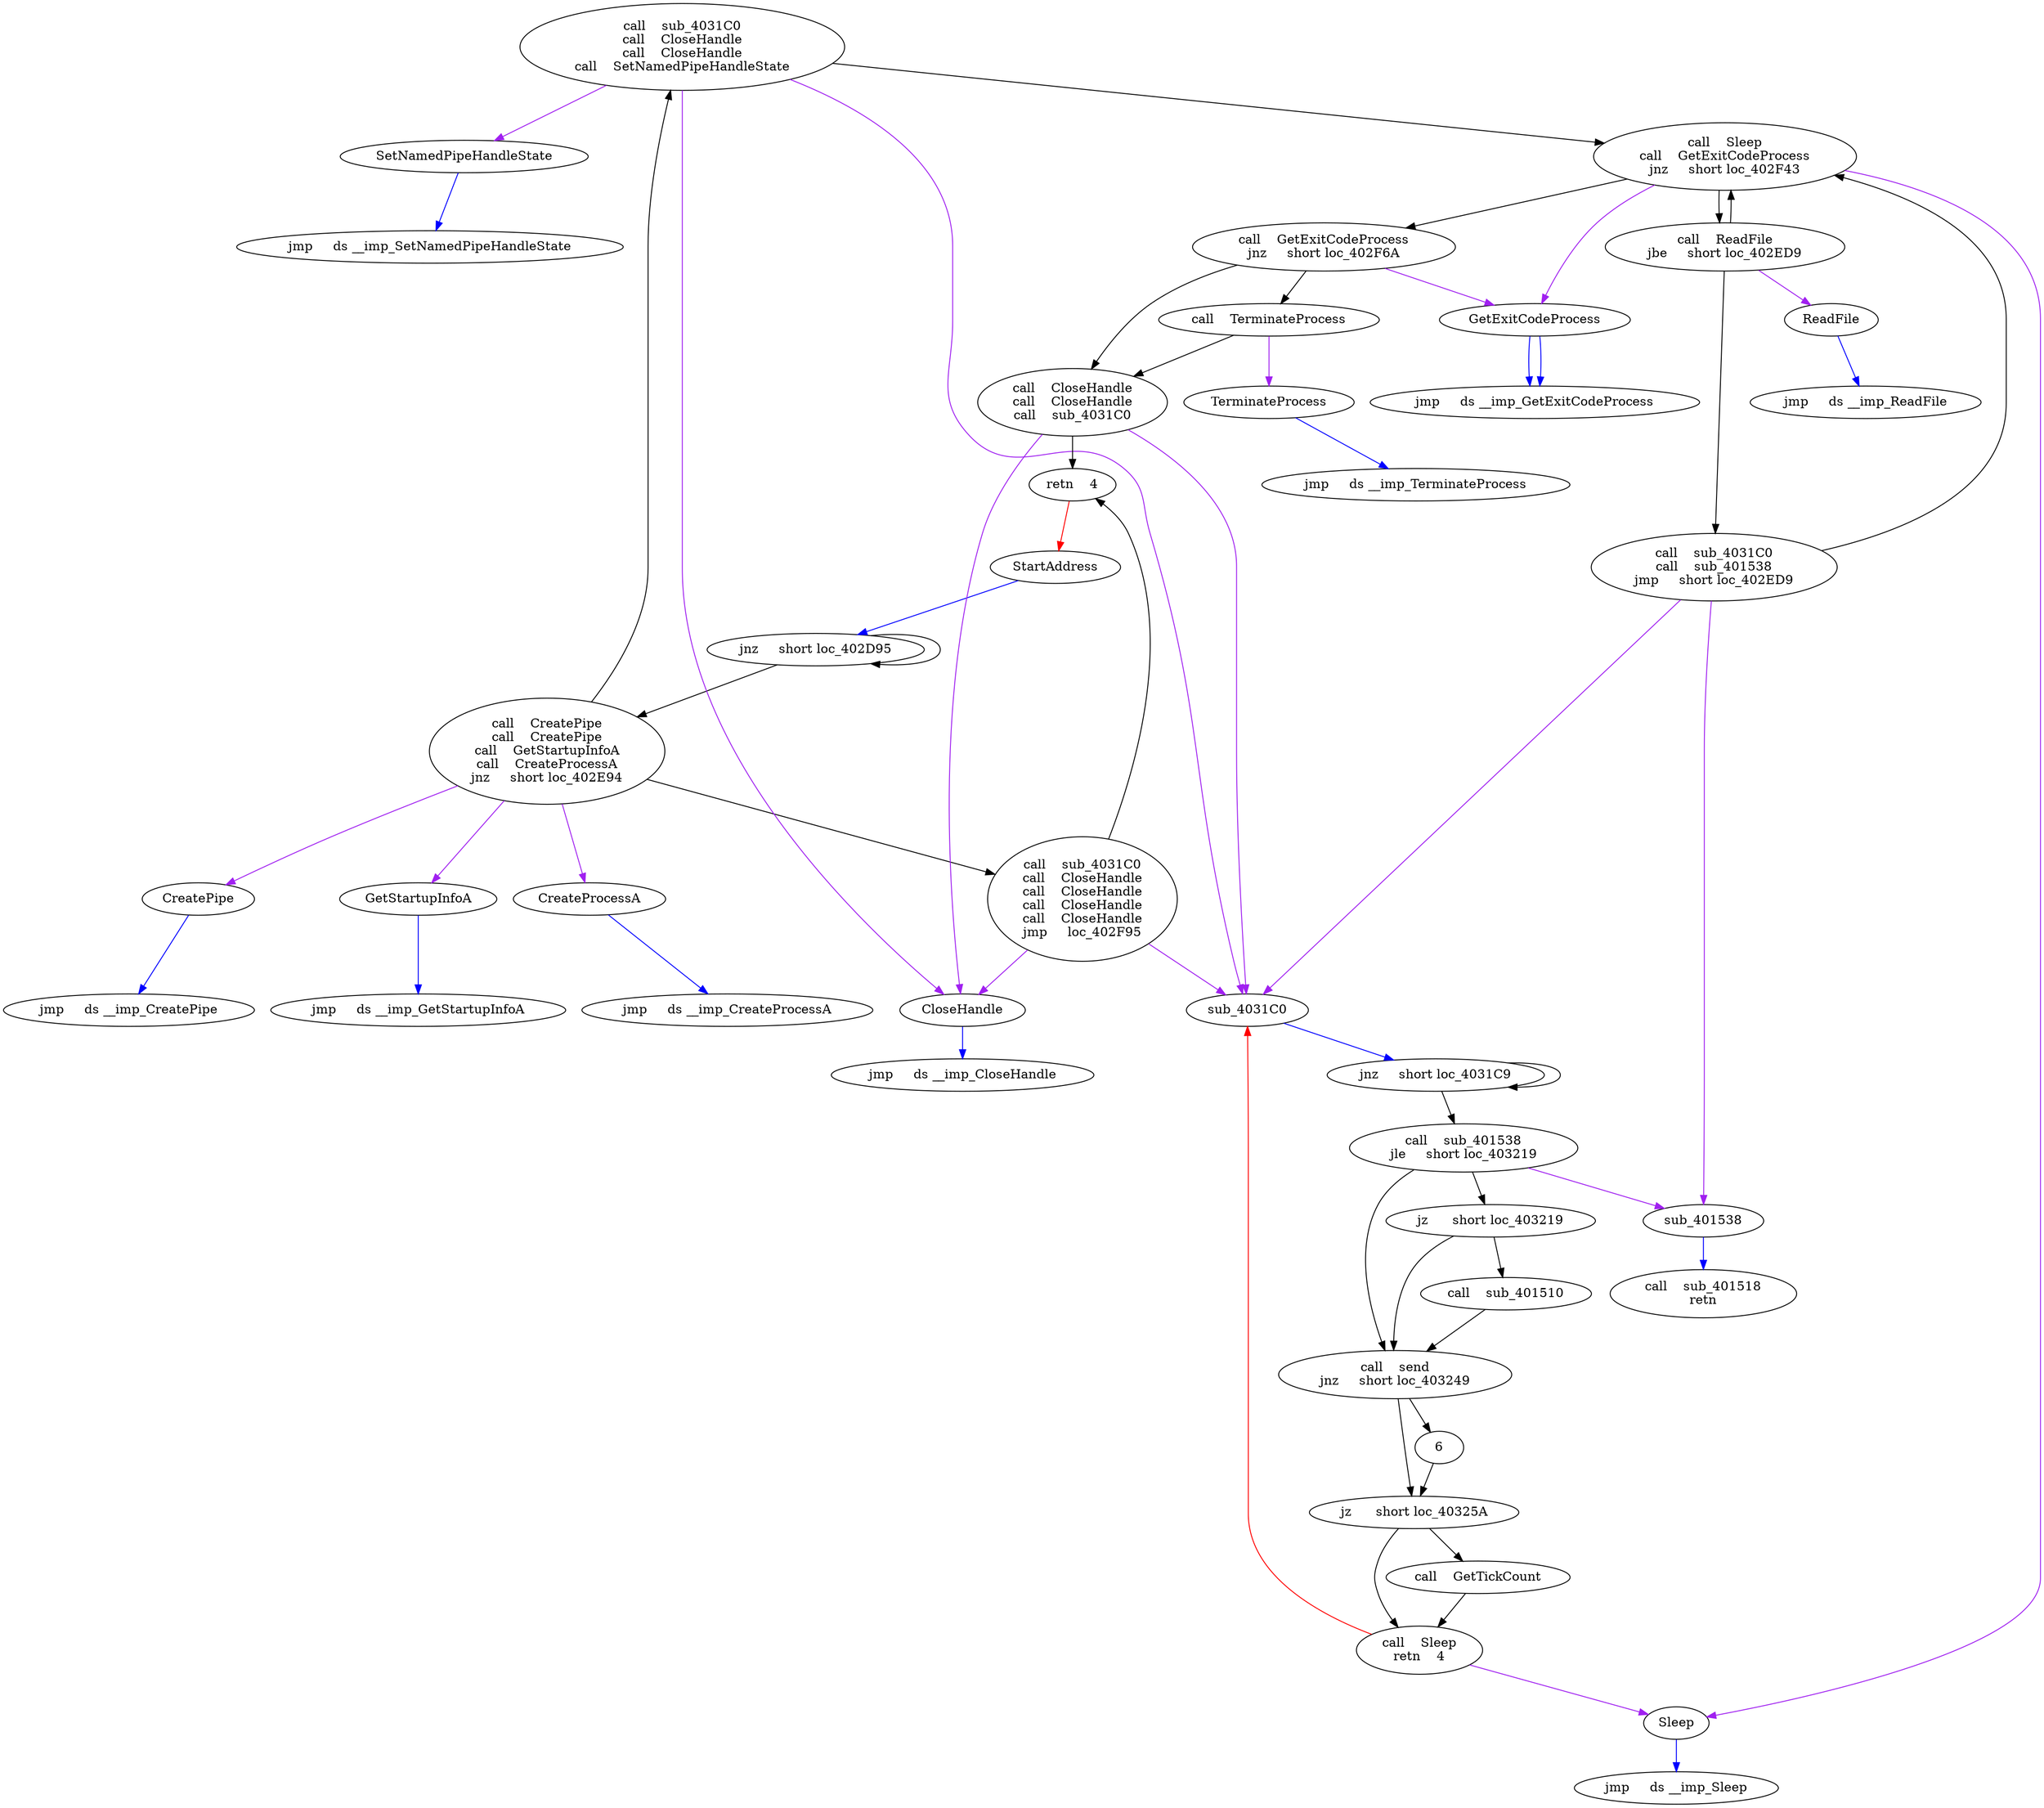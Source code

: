 digraph {
	subgraph SetNamedPipeHandleState {
		SetNamedPipeHandleState -> "jmp     ds __imp_SetNamedPipeHandleState
"		 [color=blue];
	}
	subgraph StartAddress {
		StartAddress -> "jnz     short loc_402D95
"		 [color=blue];
		"jnz     short loc_402D95
" -> "jnz     short loc_402D95
";
		"jnz     short loc_402D95
" -> "call    CreatePipe
call    CreatePipe
call    GetStartupInfoA
call    CreateProcessA
jnz     short loc_402E94
";
		"call    CreatePipe
call    CreatePipe
call    GetStartupInfoA
call    CreateProcessA
jnz     short loc_402E94
" -> "call    sub_4031C0
call    CloseHandle
call    CloseHandle
call    CloseHandle
call    CloseHandle
jmp     loc_402F95
";
		"call    CreatePipe
call    CreatePipe
call    GetStartupInfoA
call    CreateProcessA
jnz     short loc_402E94
" -> "call    sub_4031C0
call    CloseHandle
call    CloseHandle
call    SetNamedPipeHandleState
";
		"call    sub_4031C0
call    CloseHandle
call    CloseHandle
call    CloseHandle
call    CloseHandle
jmp     loc_402F95
" -> "retn    4
";
		"call    sub_4031C0
call    CloseHandle
call    CloseHandle
call    SetNamedPipeHandleState
" -> "call    Sleep
call    GetExitCodeProcess
jnz     short loc_402F43
";
		"retn    4
" -> StartAddress		 [color=red];
		"call    Sleep
call    GetExitCodeProcess
jnz     short loc_402F43
" -> "call    ReadFile
jbe     short loc_402ED9
";
		"call    Sleep
call    GetExitCodeProcess
jnz     short loc_402F43
" -> "call    GetExitCodeProcess
jnz     short loc_402F6A
";
		"call    ReadFile
jbe     short loc_402ED9
" -> "call    Sleep
call    GetExitCodeProcess
jnz     short loc_402F43
";
		"call    ReadFile
jbe     short loc_402ED9
" -> "call    sub_4031C0
call    sub_401538
jmp     short loc_402ED9
";
		"call    GetExitCodeProcess
jnz     short loc_402F6A
" -> "call    TerminateProcess
";
		"call    GetExitCodeProcess
jnz     short loc_402F6A
" -> "call    CloseHandle
call    CloseHandle
call    sub_4031C0
";
		"call    sub_4031C0
call    sub_401538
jmp     short loc_402ED9
" -> "call    Sleep
call    GetExitCodeProcess
jnz     short loc_402F43
";
		"call    TerminateProcess
" -> "call    CloseHandle
call    CloseHandle
call    sub_4031C0
";
		"call    CloseHandle
call    CloseHandle
call    sub_4031C0
" -> "retn    4
";
	}
	subgraph CreatePipe {
		CreatePipe -> "jmp     ds __imp_CreatePipe
"		 [color=blue];
	}
	subgraph CloseHandle {
		CloseHandle -> "jmp     ds __imp_CloseHandle
"		 [color=blue];
	}
	subgraph Sleep {
		Sleep -> "jmp     ds __imp_Sleep
"		 [color=blue];
	}
	subgraph sub_4031C0 {
		sub_4031C0 -> "jnz     short loc_4031C9
"		 [color=blue];
		"jnz     short loc_4031C9
" -> "jnz     short loc_4031C9
";
		"jnz     short loc_4031C9
" -> "call    sub_401538
jle     short loc_403219
";
		"call    sub_401538
jle     short loc_403219
" -> "jz      short loc_403219
";
		"call    sub_401538
jle     short loc_403219
" -> "call    send
jnz     short loc_403249
";
		"jz      short loc_403219
" -> "call    send
jnz     short loc_403249
";
		"jz      short loc_403219
" -> "call    sub_401510
";
		"call    send
jnz     short loc_403249
" -> 6;
		"call    send
jnz     short loc_403249
" -> "jz      short loc_40325A
";
		"call    sub_401510
" -> "call    send
jnz     short loc_403249
";
		6 -> "jz      short loc_40325A
";
		"jz      short loc_40325A
" -> "call    GetTickCount
";
		"jz      short loc_40325A
" -> "call    Sleep
retn    4
";
		"call    GetTickCount
" -> "call    Sleep
retn    4
";
		"call    Sleep
retn    4
" -> sub_4031C0		 [color=red];
	}
	subgraph ReadFile {
		ReadFile -> "jmp     ds __imp_ReadFile
"		 [color=blue];
	}
	subgraph sub_401538 {
		sub_401538 -> "call    sub_401518
retn
"		 [color=blue];
	}
	subgraph GetStartupInfoA {
		GetStartupInfoA -> "jmp     ds __imp_GetStartupInfoA
"		 [color=blue];
	}
	subgraph CreateProcessA {
		CreateProcessA -> "jmp     ds __imp_CreateProcessA
"		 [color=blue];
	}
	subgraph GetExitCodeProcess {
		GetExitCodeProcess -> "jmp     ds __imp_GetExitCodeProcess
"		 [color=blue];
		GetExitCodeProcess -> "jmp     ds __imp_GetExitCodeProcess
"		 [color=blue];
	}
	subgraph TerminateProcess {
		TerminateProcess -> "jmp     ds __imp_TerminateProcess
"		 [color=blue];
	}
	"call    CreatePipe
call    CreatePipe
call    GetStartupInfoA
call    CreateProcessA
jnz     short loc_402E94
" -> CreatePipe	 [color=purple];
	"call    CreatePipe
call    CreatePipe
call    GetStartupInfoA
call    CreateProcessA
jnz     short loc_402E94
" -> GetStartupInfoA	 [color=purple];
	"call    CreatePipe
call    CreatePipe
call    GetStartupInfoA
call    CreateProcessA
jnz     short loc_402E94
" -> CreateProcessA	 [color=purple];
	"call    sub_4031C0
call    CloseHandle
call    CloseHandle
call    CloseHandle
call    CloseHandle
jmp     loc_402F95
" -> CloseHandle	 [color=purple];
	"call    sub_4031C0
call    CloseHandle
call    CloseHandle
call    CloseHandle
call    CloseHandle
jmp     loc_402F95
" -> sub_4031C0	 [color=purple];
	"call    sub_4031C0
call    CloseHandle
call    CloseHandle
call    SetNamedPipeHandleState
" -> CloseHandle	 [color=purple];
	"call    sub_4031C0
call    CloseHandle
call    CloseHandle
call    SetNamedPipeHandleState
" -> SetNamedPipeHandleState	 [color=purple];
	"call    sub_4031C0
call    CloseHandle
call    CloseHandle
call    SetNamedPipeHandleState
" -> sub_4031C0	 [color=purple];
	"call    Sleep
call    GetExitCodeProcess
jnz     short loc_402F43
" -> Sleep	 [color=purple];
	"call    Sleep
call    GetExitCodeProcess
jnz     short loc_402F43
" -> GetExitCodeProcess	 [color=purple];
	"call    ReadFile
jbe     short loc_402ED9
" -> ReadFile	 [color=purple];
	"call    GetExitCodeProcess
jnz     short loc_402F6A
" -> GetExitCodeProcess	 [color=purple];
	"call    sub_4031C0
call    sub_401538
jmp     short loc_402ED9
" -> sub_4031C0	 [color=purple];
	"call    sub_4031C0
call    sub_401538
jmp     short loc_402ED9
" -> sub_401538	 [color=purple];
	"call    TerminateProcess
" -> TerminateProcess	 [color=purple];
	"call    CloseHandle
call    CloseHandle
call    sub_4031C0
" -> CloseHandle	 [color=purple];
	"call    CloseHandle
call    CloseHandle
call    sub_4031C0
" -> sub_4031C0	 [color=purple];
	"call    sub_401538
jle     short loc_403219
" -> sub_401538	 [color=purple];
	"call    Sleep
retn    4
" -> Sleep	 [color=purple];
}
